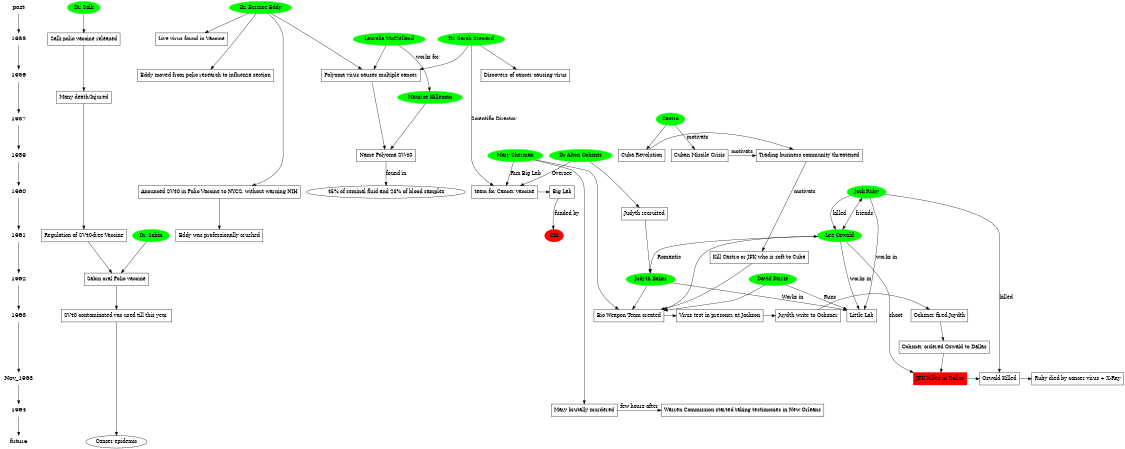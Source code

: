 digraph asde91 {
ranksep=.75;
size = "7.5,7.5";
	{
		node [shape=plaintext, fontsize=16];
		/* the time-line graph */
		past ->  1955 -> 1956 -> 1957 -> 1959 ->
				1960 -> 1961 -> 1962 -> 1963 -> Nov_1963 -> 1964 ->
                "future";

	}

   /*人物*/
   Salk [shape=ellipse, color= green, label="Dr. Salk", style=filled]
   Eddy [shape=ellipse, color= green, label="Dr. Bernice Eddy", style=filled]
   Steward [shape=ellipse, color= green, label="Dr. Sarah Steward", style=filled]
   Sabin [shape=ellipse, color= green, label="Dr. Sabin", style=filled]
   Mary [shape=ellipse, color= green, label="Mary Sherman", style=filled]
   David [shape=ellipse, color= green, label="David Ferrie", style=filled]
   Castro [shape=ellipse, color= green, label="Castro", style=filled]
   Hilleman [shape=ellipse, color= green, label="Maurice Hilleman", style=filled]
   McClelland [shape=ellipse, color= green, label="Laurella McClelland", style=filled]
   Ochsner [shape=ellipse, color= green, label="Dr Alton Ochsner", style=filled]
   Baker [shape=ellipse, color = green, label="Judyth Baker", style=filled]
   Oswald [shape=ellipse, color = green, label="Lee Oswald", style=filled]
   Ruby [shape=ellipse, color= green , label="Jack Ruby", style=filled]
   CIA [shape=ellipse, color= red, label="CIA", style=filled]

   /*Relationships*/
   McClelland -> Hilleman [label="works for"]
   Oswald -> Baker [dir=both, label="Romantic"]
   Ruby -> Oswald [dir=both, label="friends"]
   Ruby -> Oswald [label="killed"]

   /*1955*/
   SalkVacRel [shape=box, label="Salk polio vaccine released" ]
   VacConq [shape=box, label="Many death/Injured"]
   LiveVirusFoundInVac [shape=box, label="Live virus found in Vaccine" ]
   { rank = same; 1955; SalkVacRel; LiveVirusFoundInVac }

   /* 1956*/
   EddyToInf [shape=box, label="Eddy moved from polio research to influenza section"]
   DisVCLink [shape=box, label="Discovers of cancer causing virus"]
   {rank = same; 1956; EddyToInf; DisVCLink}

  /* 1957 */
   DisPolyoma [shape=box, label="Polyoma virus causes multiple cancer"]

  /* 1959 */
  NameSV40 [shape=box, label="Name Polyoma SV-40"]
  CubaRev [shape=box, label="Cuba Revolution"]
  NOThreatned [shape=box, label="Trading business community threatened"]
  CubanMissileCrisis [shape=box, label="Cuban Missile Crisis"]
   {rank = same; 1959; NameSV40; CubaRev; NOThreatned; CubanMissileCrisis}

  /* 1960 */
  EddyCSTalk [ shape=box, label="Anounced SV40 in Polio Vaccine to NYCS, without warning NIH"]
  EddyCrushed [ shape=box, label="Eddy was professionally crushed"]
   Eddy -> EddyCSTalk -> EddyCrushed

  CCTC [shape=box; label="team for Cancer vaccine"]
  BigLab [shape=box; label="Big Lab"]
  Ochsner -> CCTC [label="Oversee"]
  Steward -> CCTC [label="Scientific Director"]
  Mary -> CCTC[label="Run Big Lab"]
   {rank = same; 1960; EddyCSTalk; CCTC; BigLab}
  CCTC ->  BigLab

  /* 1961 */
  RegSVFree[shape=box; label="Regulation of SV40-free Vaccine"]
  BakerRecruited[shape=box; label="Judyth recruited"]
  Ochsner -> BakerRecruited -> Baker
  {rank = same; 1961 ; RegSVFree}
 VacConq -> RegSVFree


  /* 1962 */
 OralPolioVac[shape=box; label="Sabin oral Polio vaccine"]
  {rank = same; 1962 ; OralPolioVac }
  Sabin -> OralPolioVac
   BigLab -> CIA [label="funded by"]
   RegSVFree -> OralPolioVac

  /* 1963 */
  cancervacusedup[shape=box label="SV40 contaminated vac used till this year "]
  BioWeaponTeam[shape=box; label="Bio Weapon Team created"]
  LittleLab[shape=box; label="Little Lab"]
  JacksonTest[shape=box; label="Virus test in presoner at Jackson"]
  JudyProtest[shape=box; label="Juydth write to Ochsner"]
  Judyfired[shape=box; label="Ochsner fired Juydth"]
  Oswaldfired[shape=box; label="Ochsner ordered Oswald to Dallas"]
  OralPolioVac -> cancervacusedup -> "Cancer epidemic"
  NORes[shape=box; label="Kill Castro or JFK who is soft to Cuba"]
  {rank = same; 1963 ; cancervacusedup;BioWeaponTeam; LittleLab;  JacksonTest; JudyProtest; Judyfired;}
  {rank = same; future; "Cancer epidemic"}

  Baker -> BioWeaponTeam
  Oswald -> BioWeaponTeam
  David -> BioWeaponTeam
  Mary -> BioWeaponTeam -> JacksonTest -> JudyProtest -> Judyfired ->Oswaldfired
  David -> LittleLab [label="Runs"]
  Baker -> LittleLab [label="Works in"]
  Ruby -> LittleLab [label= "works in"]
  Oswald -> LittleLab [label= "works in"]

    Salk -> SalkVacRel -> VacConq
    Eddy -> LiveVirusFoundInVac
    Eddy -> EddyToInf
    Steward -> DisVCLink
    Steward -> DisPolyoma
    Eddy -> DisPolyoma -> NameSV40
    McClelland -> DisPolyoma
    Hilleman -> NameSV40
    NameSV40 -> "45% of seminal fluid and 23% of blood samples" [label="found in"]
    Castro -> CubaRev -> NOThreatned
    Castro -> CubanMissileCrisis ->
    NOThreatned -> NORes[label="motivats"]
    NORes -> BioWeaponTeam
   /* Nov 1963 */
   JFKKilled[shape=box; label="JFK Killed in Dallas"; color=red; style=filled]
   OswaldKilled[shape=box; label="Oswald Killed"]
   RubyKilled[shape=box; label="Ruby died by cancer virus + X-Ray"]
   Oswaldfired -> JFKKilled -> OswaldKilled -> RubyKilled

  {rank = same; Nov_1963 ; JFKKilled; OswaldKilled; RubyKilled}
  Oswald -> JFKKilled [label="shoot"]
  Ruby -> OswaldKilled [label = "killed"]
  /* 1964 */
  MaryKilled[shape=box; label="Mary brutally murdered"]
  Testimony[shape=box; label="Warren Commission started taking testimonies in New Orleans"]
  {rank = same; 1964 ; MaryKilled; Testimony}
  MaryKilled -> Testimony [label="few hours after"]
  Mary -> MaryKilled
}
